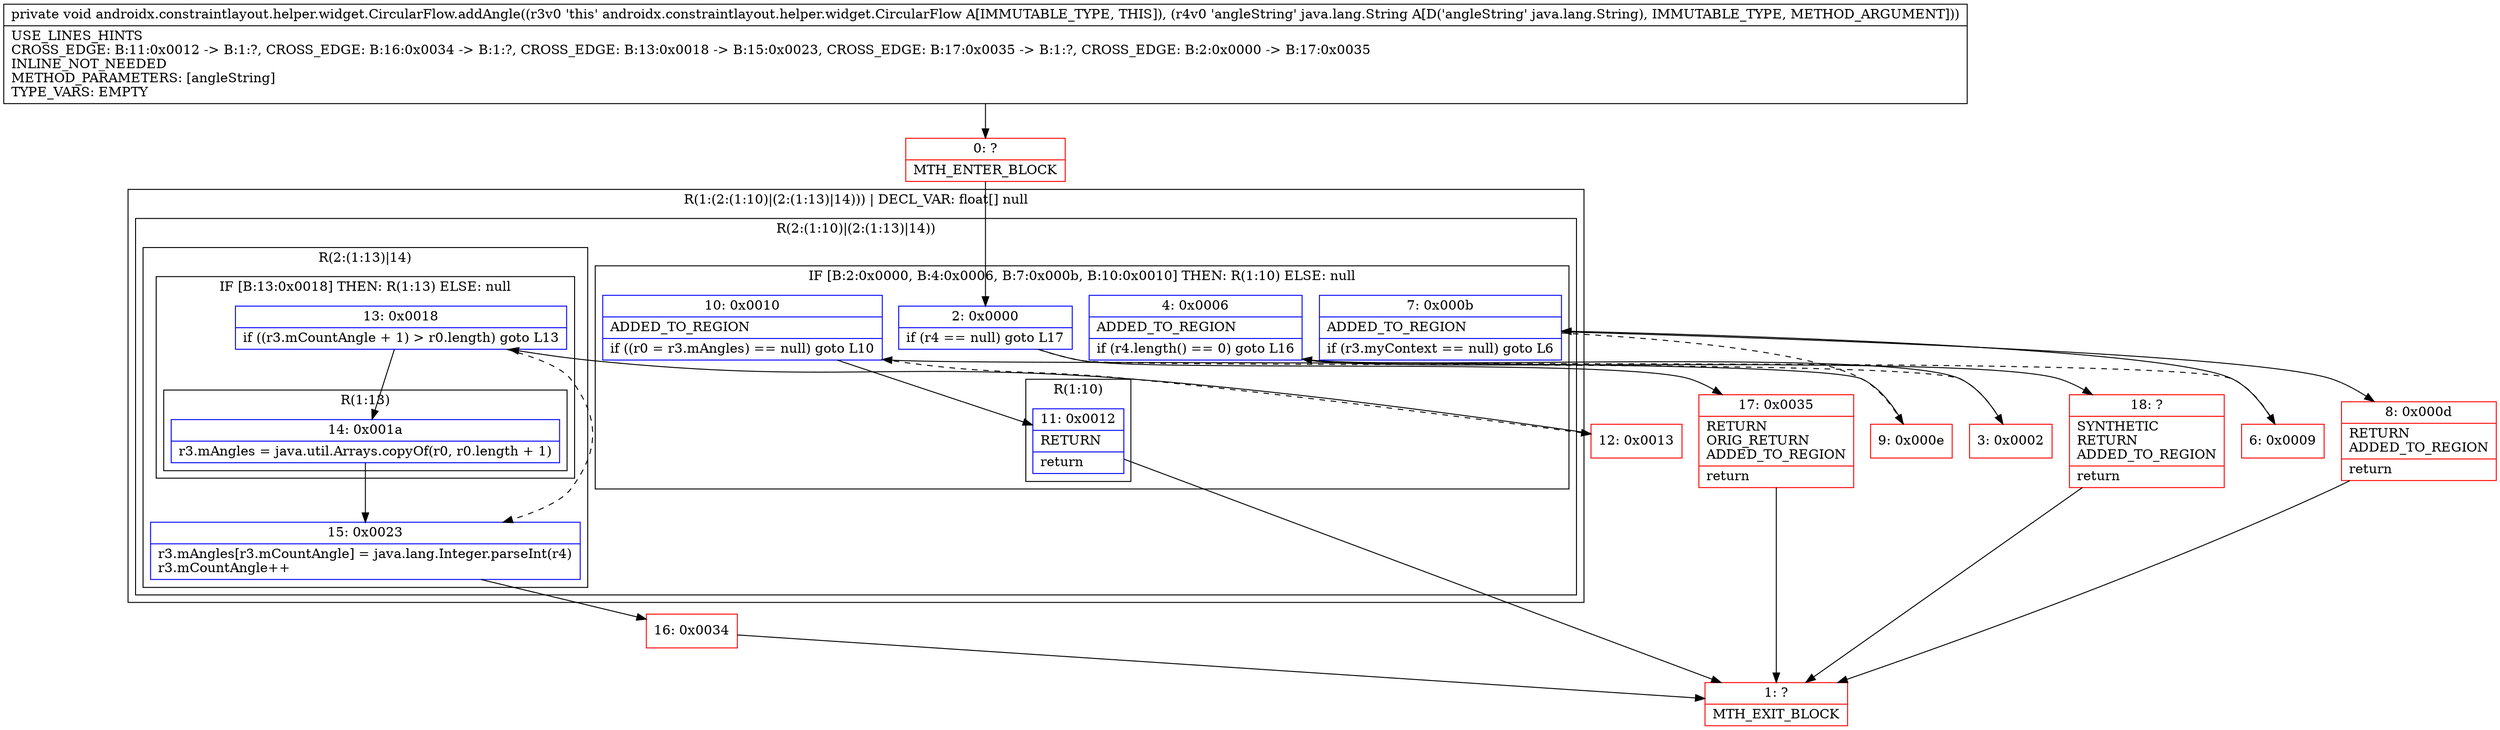 digraph "CFG forandroidx.constraintlayout.helper.widget.CircularFlow.addAngle(Ljava\/lang\/String;)V" {
subgraph cluster_Region_1411162480 {
label = "R(1:(2:(1:10)|(2:(1:13)|14))) | DECL_VAR: float[] null\l";
node [shape=record,color=blue];
subgraph cluster_Region_511230969 {
label = "R(2:(1:10)|(2:(1:13)|14))";
node [shape=record,color=blue];
subgraph cluster_IfRegion_968834626 {
label = "IF [B:2:0x0000, B:4:0x0006, B:7:0x000b, B:10:0x0010] THEN: R(1:10) ELSE: null";
node [shape=record,color=blue];
Node_2 [shape=record,label="{2\:\ 0x0000|if (r4 == null) goto L17\l}"];
Node_4 [shape=record,label="{4\:\ 0x0006|ADDED_TO_REGION\l|if (r4.length() == 0) goto L16\l}"];
Node_7 [shape=record,label="{7\:\ 0x000b|ADDED_TO_REGION\l|if (r3.myContext == null) goto L6\l}"];
Node_10 [shape=record,label="{10\:\ 0x0010|ADDED_TO_REGION\l|if ((r0 = r3.mAngles) == null) goto L10\l}"];
subgraph cluster_Region_899425086 {
label = "R(1:10)";
node [shape=record,color=blue];
Node_11 [shape=record,label="{11\:\ 0x0012|RETURN\l|return\l}"];
}
}
subgraph cluster_Region_70910940 {
label = "R(2:(1:13)|14)";
node [shape=record,color=blue];
subgraph cluster_IfRegion_1543860137 {
label = "IF [B:13:0x0018] THEN: R(1:13) ELSE: null";
node [shape=record,color=blue];
Node_13 [shape=record,label="{13\:\ 0x0018|if ((r3.mCountAngle + 1) \> r0.length) goto L13\l}"];
subgraph cluster_Region_470288197 {
label = "R(1:13)";
node [shape=record,color=blue];
Node_14 [shape=record,label="{14\:\ 0x001a|r3.mAngles = java.util.Arrays.copyOf(r0, r0.length + 1)\l}"];
}
}
Node_15 [shape=record,label="{15\:\ 0x0023|r3.mAngles[r3.mCountAngle] = java.lang.Integer.parseInt(r4)\lr3.mCountAngle++\l}"];
}
}
}
Node_0 [shape=record,color=red,label="{0\:\ ?|MTH_ENTER_BLOCK\l}"];
Node_3 [shape=record,color=red,label="{3\:\ 0x0002}"];
Node_6 [shape=record,color=red,label="{6\:\ 0x0009}"];
Node_8 [shape=record,color=red,label="{8\:\ 0x000d|RETURN\lADDED_TO_REGION\l|return\l}"];
Node_1 [shape=record,color=red,label="{1\:\ ?|MTH_EXIT_BLOCK\l}"];
Node_9 [shape=record,color=red,label="{9\:\ 0x000e}"];
Node_12 [shape=record,color=red,label="{12\:\ 0x0013}"];
Node_16 [shape=record,color=red,label="{16\:\ 0x0034}"];
Node_18 [shape=record,color=red,label="{18\:\ ?|SYNTHETIC\lRETURN\lADDED_TO_REGION\l|return\l}"];
Node_17 [shape=record,color=red,label="{17\:\ 0x0035|RETURN\lORIG_RETURN\lADDED_TO_REGION\l|return\l}"];
MethodNode[shape=record,label="{private void androidx.constraintlayout.helper.widget.CircularFlow.addAngle((r3v0 'this' androidx.constraintlayout.helper.widget.CircularFlow A[IMMUTABLE_TYPE, THIS]), (r4v0 'angleString' java.lang.String A[D('angleString' java.lang.String), IMMUTABLE_TYPE, METHOD_ARGUMENT]))  | USE_LINES_HINTS\lCROSS_EDGE: B:11:0x0012 \-\> B:1:?, CROSS_EDGE: B:16:0x0034 \-\> B:1:?, CROSS_EDGE: B:13:0x0018 \-\> B:15:0x0023, CROSS_EDGE: B:17:0x0035 \-\> B:1:?, CROSS_EDGE: B:2:0x0000 \-\> B:17:0x0035\lINLINE_NOT_NEEDED\lMETHOD_PARAMETERS: [angleString]\lTYPE_VARS: EMPTY\l}"];
MethodNode -> Node_0;Node_2 -> Node_3[style=dashed];
Node_2 -> Node_17;
Node_4 -> Node_6[style=dashed];
Node_4 -> Node_18;
Node_7 -> Node_8;
Node_7 -> Node_9[style=dashed];
Node_10 -> Node_11;
Node_10 -> Node_12[style=dashed];
Node_11 -> Node_1;
Node_13 -> Node_14;
Node_13 -> Node_15[style=dashed];
Node_14 -> Node_15;
Node_15 -> Node_16;
Node_0 -> Node_2;
Node_3 -> Node_4;
Node_6 -> Node_7;
Node_8 -> Node_1;
Node_9 -> Node_10;
Node_12 -> Node_13;
Node_16 -> Node_1;
Node_18 -> Node_1;
Node_17 -> Node_1;
}


